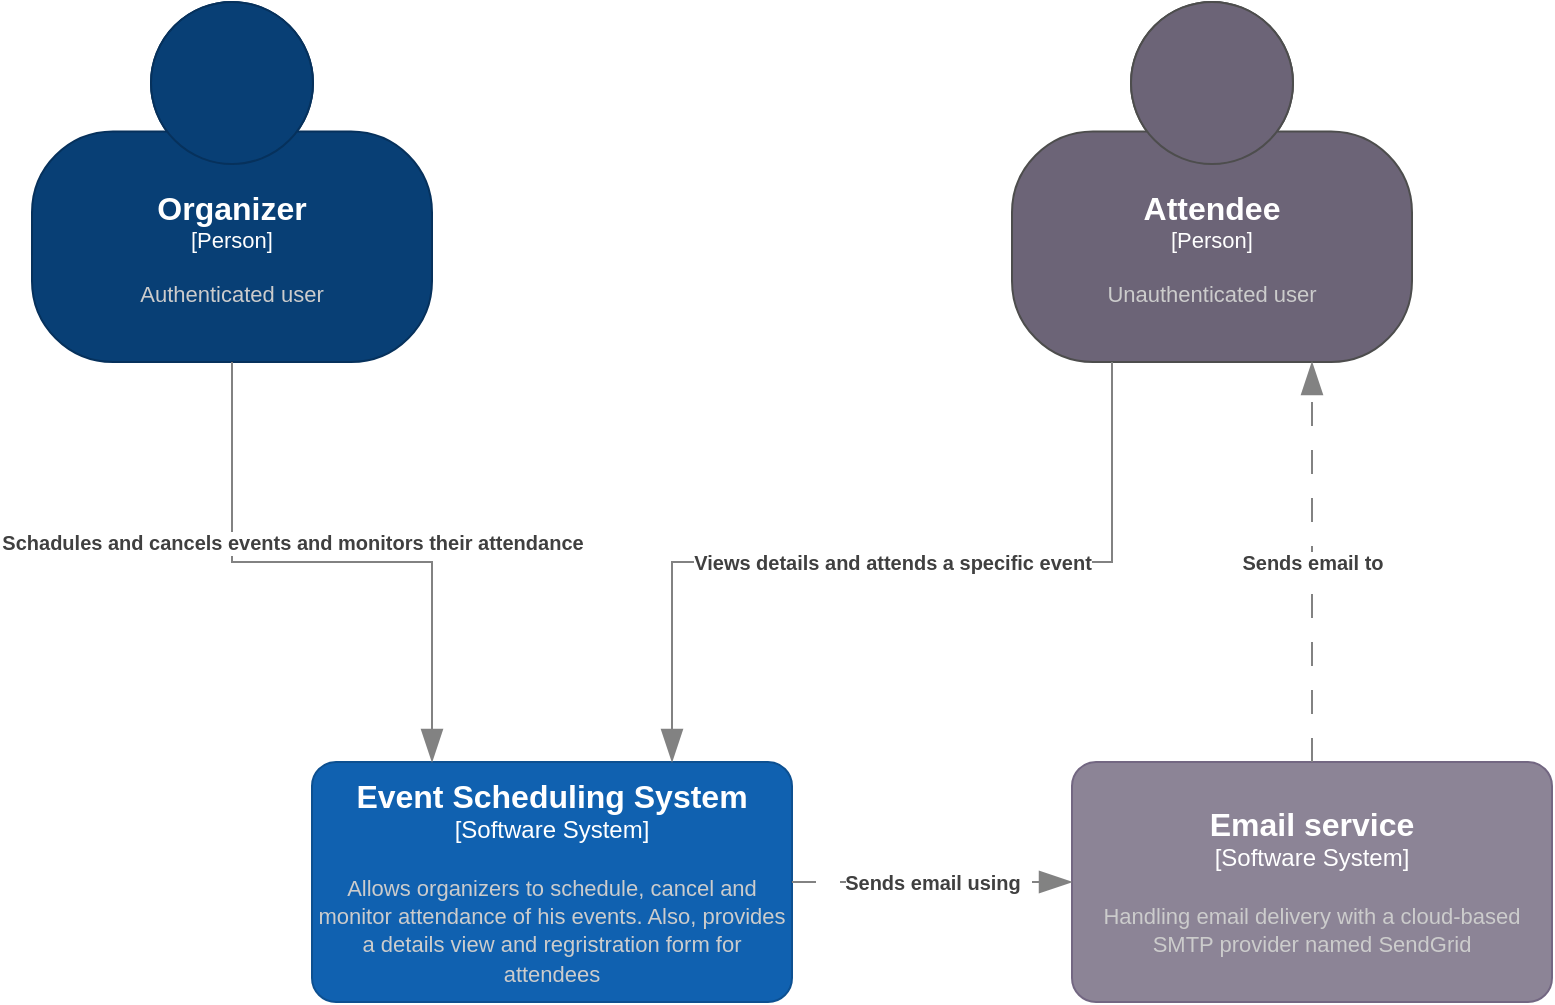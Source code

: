 <mxfile version="21.8.2" type="github">
  <diagram name="Page-1" id="tMlzq_beRmPx87hx4Ofm">
    <mxGraphModel dx="1050" dy="681" grid="1" gridSize="10" guides="1" tooltips="1" connect="1" arrows="1" fold="1" page="1" pageScale="1" pageWidth="850" pageHeight="1100" math="0" shadow="0">
      <root>
        <mxCell id="0" />
        <mxCell id="1" parent="0" />
        <object placeholders="1" c4Name="Organizer" c4Type="Person" c4Description="Authenticated user" label="&lt;font style=&quot;font-size: 16px&quot;&gt;&lt;b&gt;%c4Name%&lt;/b&gt;&lt;/font&gt;&lt;div&gt;[%c4Type%]&lt;/div&gt;&lt;br&gt;&lt;div&gt;&lt;font style=&quot;font-size: 11px&quot;&gt;&lt;font color=&quot;#cccccc&quot;&gt;%c4Description%&lt;/font&gt;&lt;/div&gt;" id="mPgBCuZ2_3Hxy-woYv-i-1">
          <mxCell style="html=1;fontSize=11;dashed=0;whiteSpace=wrap;fillColor=#083F75;strokeColor=#06315C;fontColor=#ffffff;shape=mxgraph.c4.person2;align=center;metaEdit=1;points=[[0.5,0,0],[1,0.5,0],[1,0.75,0],[0.75,1,0],[0.5,1,0],[0.25,1,0],[0,0.75,0],[0,0.5,0]];resizable=0;" vertex="1" parent="1">
            <mxGeometry x="60" y="180" width="200" height="180" as="geometry" />
          </mxCell>
        </object>
        <object placeholders="1" c4Name="Event Scheduling System" c4Type="Software System" c4Description="Allows organizers to schedule, cancel and monitor attendance of his events. Also, provides a details view and regristration form for attendees" label="&lt;font style=&quot;font-size: 16px&quot;&gt;&lt;b&gt;%c4Name%&lt;/b&gt;&lt;/font&gt;&lt;div&gt;[%c4Type%]&lt;/div&gt;&lt;br&gt;&lt;div&gt;&lt;font style=&quot;font-size: 11px&quot;&gt;&lt;font color=&quot;#cccccc&quot;&gt;%c4Description%&lt;/font&gt;&lt;/div&gt;" id="mPgBCuZ2_3Hxy-woYv-i-2">
          <mxCell style="rounded=1;whiteSpace=wrap;html=1;labelBackgroundColor=none;fillColor=#1061B0;fontColor=#ffffff;align=center;arcSize=10;strokeColor=#0D5091;metaEdit=1;resizable=0;points=[[0.25,0,0],[0.5,0,0],[0.75,0,0],[1,0.25,0],[1,0.5,0],[1,0.75,0],[0.75,1,0],[0.5,1,0],[0.25,1,0],[0,0.75,0],[0,0.5,0],[0,0.25,0]];" vertex="1" parent="1">
            <mxGeometry x="200" y="560" width="240" height="120" as="geometry" />
          </mxCell>
        </object>
        <object placeholders="1" c4Type="Relationship" c4Description="Schadules and cancels events and monitors their attendance" label="&lt;div style=&quot;text-align: left&quot;&gt;&lt;div style=&quot;text-align: center&quot;&gt;&lt;b&gt;%c4Description%&lt;/b&gt;&lt;/div&gt;" id="mPgBCuZ2_3Hxy-woYv-i-3">
          <mxCell style="endArrow=blockThin;html=1;fontSize=10;fontColor=#404040;strokeWidth=1;endFill=1;strokeColor=#828282;elbow=vertical;metaEdit=1;endSize=14;startSize=14;jumpStyle=arc;jumpSize=16;rounded=0;edgeStyle=orthogonalEdgeStyle;exitX=0.5;exitY=1;exitDx=0;exitDy=0;exitPerimeter=0;entryX=0.25;entryY=0;entryDx=0;entryDy=0;entryPerimeter=0;" edge="1" parent="1" source="mPgBCuZ2_3Hxy-woYv-i-1" target="mPgBCuZ2_3Hxy-woYv-i-2">
            <mxGeometry x="-0.133" y="10" width="240" relative="1" as="geometry">
              <mxPoint x="300" y="540" as="sourcePoint" />
              <mxPoint x="540" y="540" as="targetPoint" />
              <mxPoint as="offset" />
            </mxGeometry>
          </mxCell>
        </object>
        <object placeholders="1" c4Name="Email service" c4Type="Software System" c4Description="Handling email delivery with a cloud-based SMTP provider named SendGrid" label="&lt;font style=&quot;font-size: 16px&quot;&gt;&lt;b&gt;%c4Name%&lt;/b&gt;&lt;/font&gt;&lt;div&gt;[%c4Type%]&lt;/div&gt;&lt;br&gt;&lt;div&gt;&lt;font style=&quot;font-size: 11px&quot;&gt;&lt;font color=&quot;#cccccc&quot;&gt;%c4Description%&lt;/font&gt;&lt;/div&gt;" id="mPgBCuZ2_3Hxy-woYv-i-4">
          <mxCell style="rounded=1;whiteSpace=wrap;html=1;labelBackgroundColor=none;fillColor=#8C8496;fontColor=#ffffff;align=center;arcSize=10;strokeColor=#736782;metaEdit=1;resizable=0;points=[[0.25,0,0],[0.5,0,0],[0.75,0,0],[1,0.25,0],[1,0.5,0],[1,0.75,0],[0.75,1,0],[0.5,1,0],[0.25,1,0],[0,0.75,0],[0,0.5,0],[0,0.25,0]];" vertex="1" parent="1">
            <mxGeometry x="580" y="560" width="240" height="120" as="geometry" />
          </mxCell>
        </object>
        <object placeholders="1" c4Type="Relationship" c4Description="Sends email using" label="&lt;div style=&quot;text-align: left&quot;&gt;&lt;div style=&quot;text-align: center&quot;&gt;&lt;b&gt;%c4Description%&lt;/b&gt;&lt;/div&gt;" id="mPgBCuZ2_3Hxy-woYv-i-5">
          <mxCell style="endArrow=blockThin;html=1;fontSize=10;fontColor=#404040;strokeWidth=1;endFill=1;strokeColor=#828282;elbow=vertical;metaEdit=1;endSize=14;startSize=14;jumpStyle=arc;jumpSize=16;rounded=0;edgeStyle=orthogonalEdgeStyle;dashed=1;dashPattern=12 12;exitX=1;exitY=0.5;exitDx=0;exitDy=0;exitPerimeter=0;entryX=0;entryY=0.5;entryDx=0;entryDy=0;entryPerimeter=0;" edge="1" parent="1" source="mPgBCuZ2_3Hxy-woYv-i-2" target="mPgBCuZ2_3Hxy-woYv-i-4">
            <mxGeometry width="240" relative="1" as="geometry">
              <mxPoint x="920" y="620" as="sourcePoint" />
              <mxPoint x="1160" y="620" as="targetPoint" />
            </mxGeometry>
          </mxCell>
        </object>
        <object placeholders="1" c4Name="Attendee" c4Type="Person" c4Description="Unauthenticated user" label="&lt;font style=&quot;font-size: 16px&quot;&gt;&lt;b&gt;%c4Name%&lt;/b&gt;&lt;/font&gt;&lt;div&gt;[%c4Type%]&lt;/div&gt;&lt;br&gt;&lt;div&gt;&lt;font style=&quot;font-size: 11px&quot;&gt;&lt;font color=&quot;#cccccc&quot;&gt;%c4Description%&lt;/font&gt;&lt;/div&gt;" id="mPgBCuZ2_3Hxy-woYv-i-6">
          <mxCell style="html=1;fontSize=11;dashed=0;whiteSpace=wrap;fillColor=#6C6477;strokeColor=#4D4D4D;fontColor=#ffffff;shape=mxgraph.c4.person2;align=center;metaEdit=1;points=[[0.5,0,0],[1,0.5,0],[1,0.75,0],[0.75,1,0],[0.5,1,0],[0.25,1,0],[0,0.75,0],[0,0.5,0]];resizable=0;" vertex="1" parent="1">
            <mxGeometry x="550" y="180" width="200" height="180" as="geometry" />
          </mxCell>
        </object>
        <object placeholders="1" c4Type="Relationship" c4Description="Views details and attends a specific event" label="&lt;div style=&quot;text-align: left&quot;&gt;&lt;div style=&quot;text-align: center&quot;&gt;&lt;b&gt;%c4Description%&lt;/b&gt;&lt;/div&gt;" id="mPgBCuZ2_3Hxy-woYv-i-7">
          <mxCell style="endArrow=blockThin;html=1;fontSize=10;fontColor=#404040;strokeWidth=1;endFill=1;strokeColor=#828282;elbow=vertical;metaEdit=1;endSize=14;startSize=14;jumpStyle=arc;jumpSize=16;rounded=0;edgeStyle=orthogonalEdgeStyle;exitX=0.25;exitY=1;exitDx=0;exitDy=0;exitPerimeter=0;entryX=0.75;entryY=0;entryDx=0;entryDy=0;entryPerimeter=0;" edge="1" parent="1" source="mPgBCuZ2_3Hxy-woYv-i-6" target="mPgBCuZ2_3Hxy-woYv-i-2">
            <mxGeometry width="240" relative="1" as="geometry">
              <mxPoint x="530" y="440" as="sourcePoint" />
              <mxPoint x="770" y="440" as="targetPoint" />
            </mxGeometry>
          </mxCell>
        </object>
        <object placeholders="1" c4Type="Relationship" c4Description="Sends email to" label="&lt;div style=&quot;text-align: left&quot;&gt;&lt;div style=&quot;text-align: center&quot;&gt;&lt;b&gt;%c4Description%&lt;/b&gt;&lt;/div&gt;" id="mPgBCuZ2_3Hxy-woYv-i-8">
          <mxCell style="endArrow=blockThin;html=1;fontSize=10;fontColor=#404040;strokeWidth=1;endFill=1;strokeColor=#828282;elbow=vertical;metaEdit=1;endSize=14;startSize=14;jumpStyle=arc;jumpSize=16;rounded=0;edgeStyle=orthogonalEdgeStyle;exitX=0.5;exitY=0;exitDx=0;exitDy=0;exitPerimeter=0;entryX=0.75;entryY=1;entryDx=0;entryDy=0;entryPerimeter=0;dashed=1;dashPattern=12 12;" edge="1" parent="1" source="mPgBCuZ2_3Hxy-woYv-i-4" target="mPgBCuZ2_3Hxy-woYv-i-6">
            <mxGeometry width="240" relative="1" as="geometry">
              <mxPoint x="970" y="440" as="sourcePoint" />
              <mxPoint x="1210" y="440" as="targetPoint" />
            </mxGeometry>
          </mxCell>
        </object>
      </root>
    </mxGraphModel>
  </diagram>
</mxfile>
